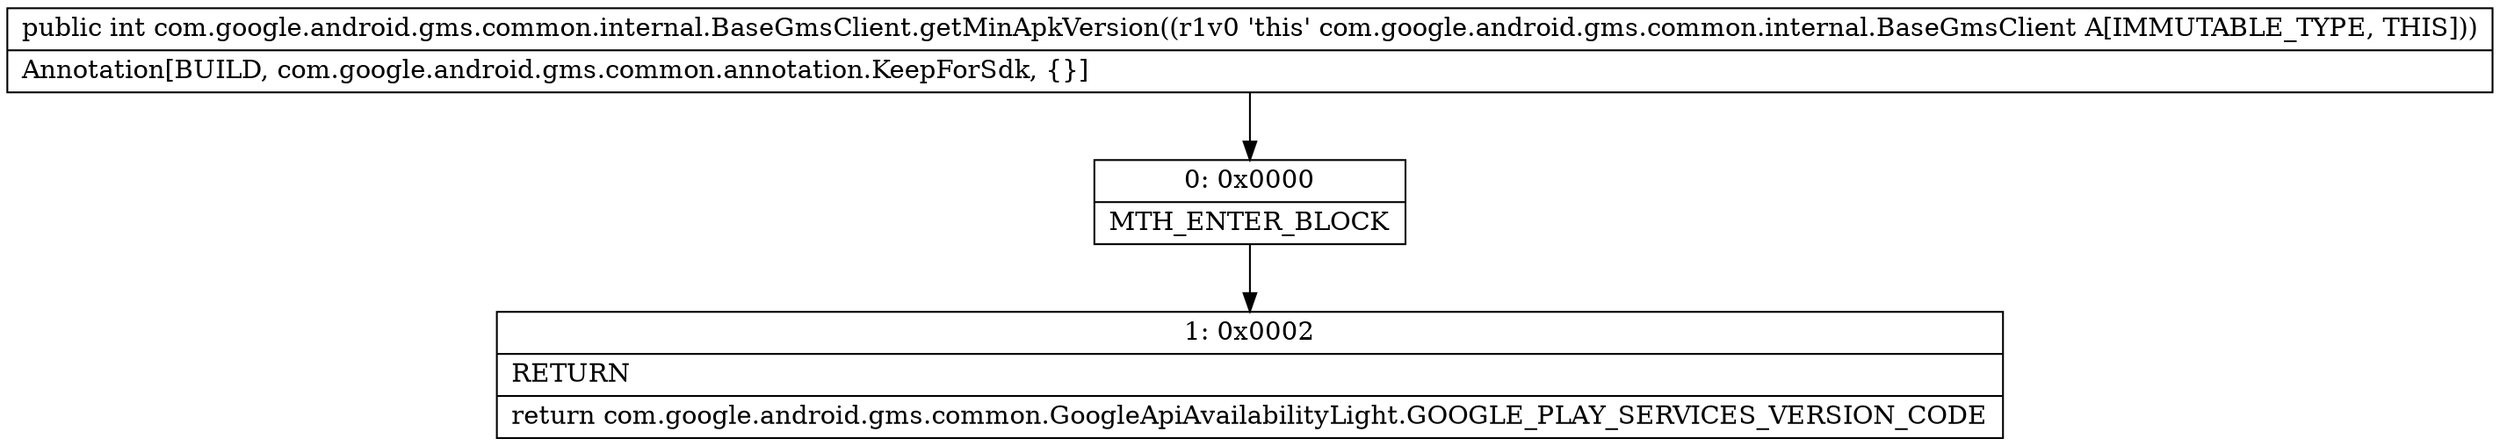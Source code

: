 digraph "CFG forcom.google.android.gms.common.internal.BaseGmsClient.getMinApkVersion()I" {
Node_0 [shape=record,label="{0\:\ 0x0000|MTH_ENTER_BLOCK\l}"];
Node_1 [shape=record,label="{1\:\ 0x0002|RETURN\l|return com.google.android.gms.common.GoogleApiAvailabilityLight.GOOGLE_PLAY_SERVICES_VERSION_CODE\l}"];
MethodNode[shape=record,label="{public int com.google.android.gms.common.internal.BaseGmsClient.getMinApkVersion((r1v0 'this' com.google.android.gms.common.internal.BaseGmsClient A[IMMUTABLE_TYPE, THIS]))  | Annotation[BUILD, com.google.android.gms.common.annotation.KeepForSdk, \{\}]\l}"];
MethodNode -> Node_0;
Node_0 -> Node_1;
}

